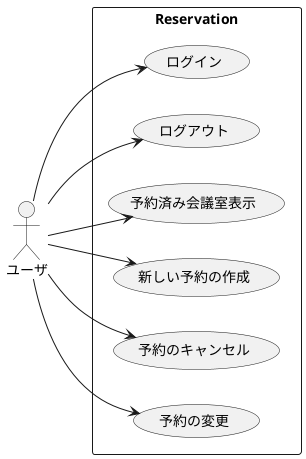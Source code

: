 @startuml 
left to right direction
actor ユーザ as U1

rectangle Reservation as Res {
  usecase "ログイン" as UC1
  usecase "ログアウト" as UC2
  usecase "予約済み会議室表示" as UC3
  usecase "新しい予約の作成" as UC4
  usecase "予約のキャンセル" as UC5
  usecase "予約の変更" as UC6
}

U1 --> UC1
U1 --> UC2
U1 --> UC3
U1 --> UC4
U1 --> UC5
U1 --> UC6

@enduml